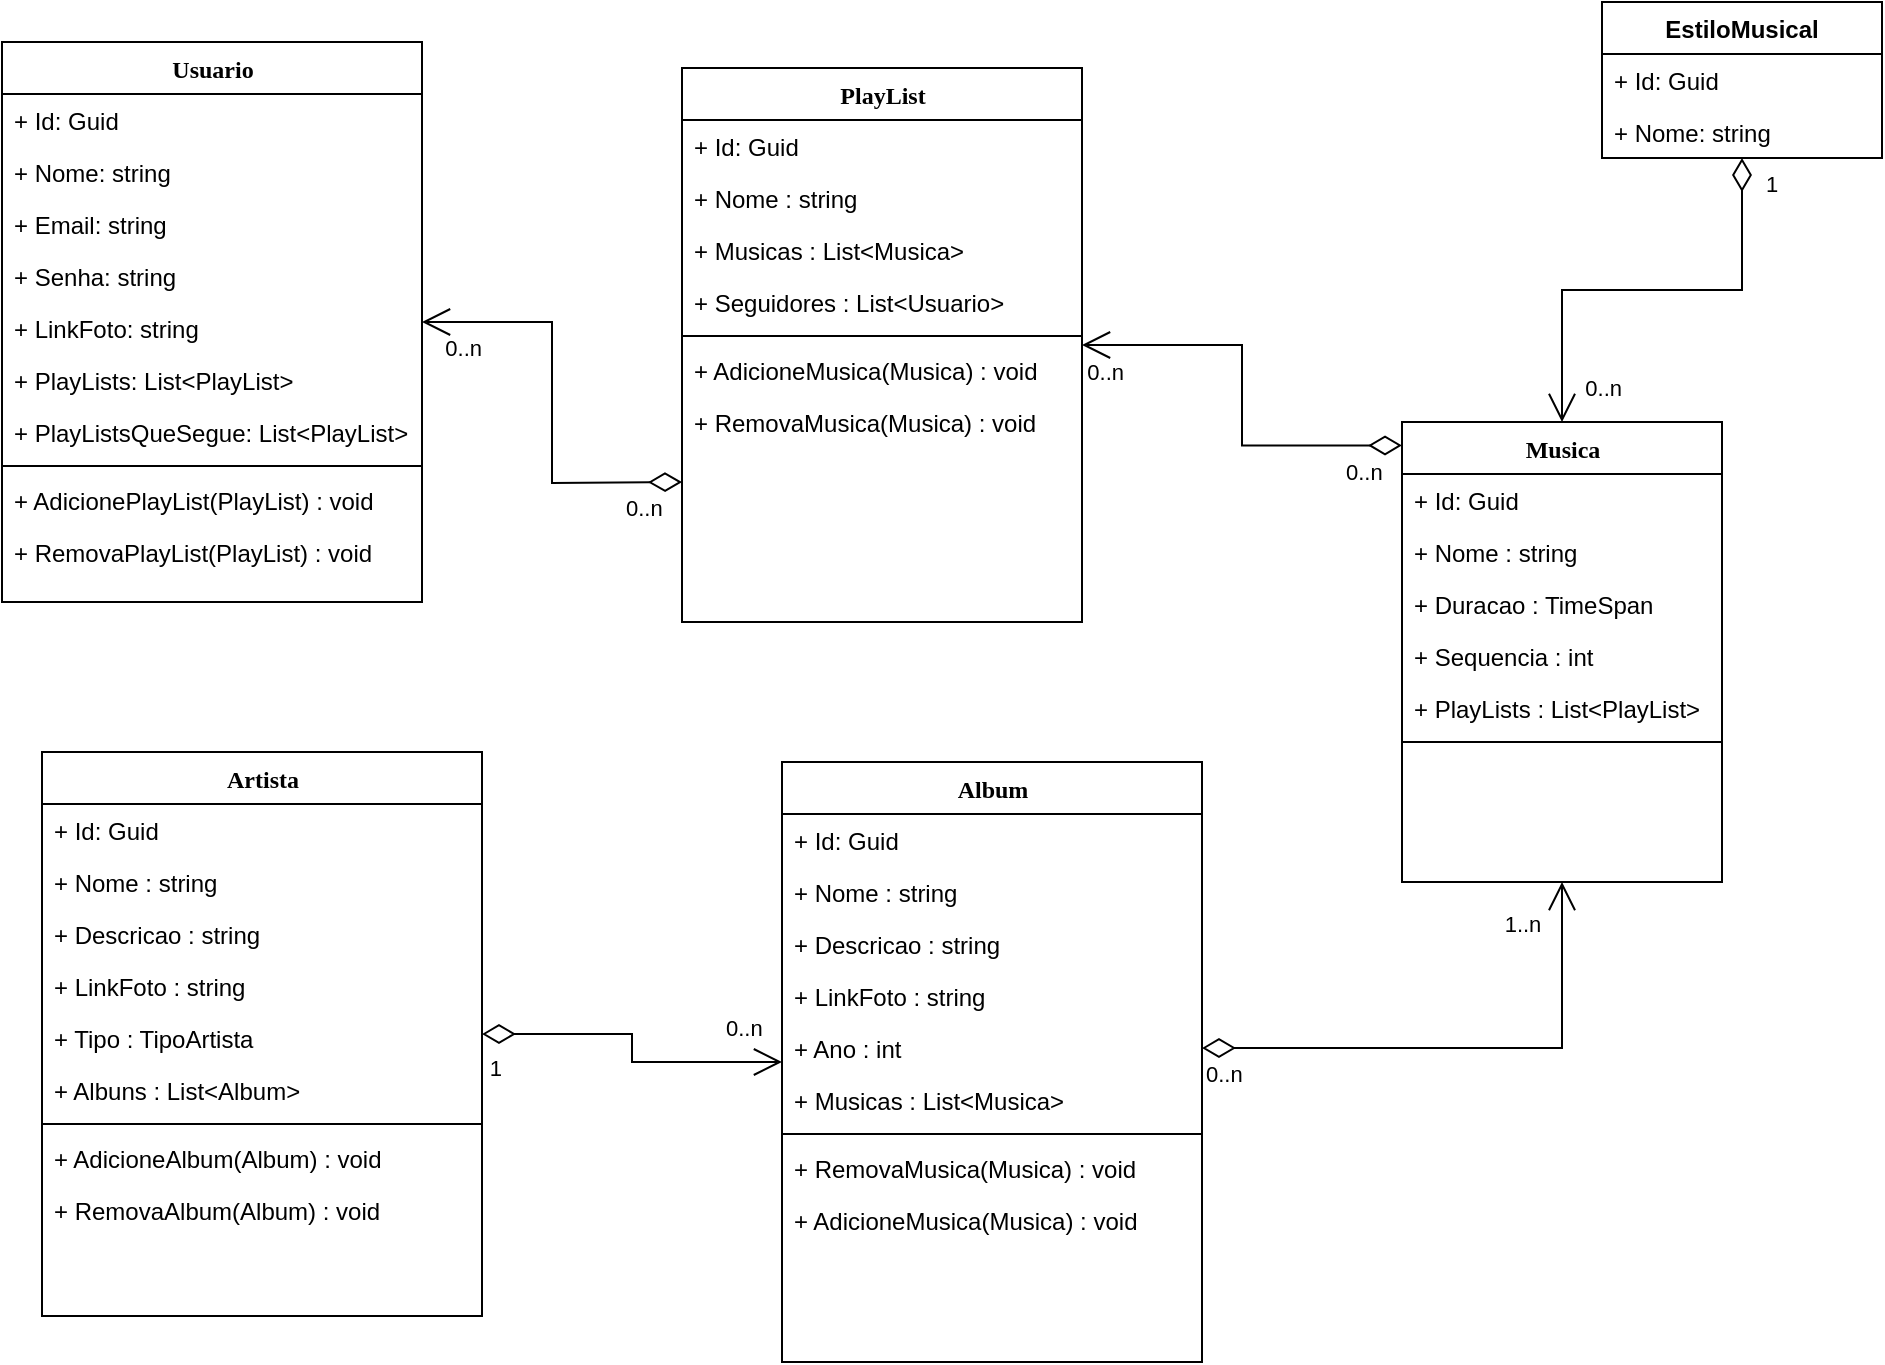 <mxfile version="20.0.1" type="google"><diagram name="Page-1" id="9f46799a-70d6-7492-0946-bef42562c5a5"><mxGraphModel grid="1" page="1" gridSize="10" guides="1" tooltips="1" connect="1" arrows="1" fold="1" pageScale="1" pageWidth="1100" pageHeight="850" background="none" math="0" shadow="0"><root><mxCell id="0"/><mxCell id="1" parent="0"/><mxCell id="78961159f06e98e8-17" value="Usuario" style="swimlane;html=1;fontStyle=1;align=center;verticalAlign=top;childLayout=stackLayout;horizontal=1;startSize=26;horizontalStack=0;resizeParent=1;resizeLast=0;collapsible=1;marginBottom=0;swimlaneFillColor=#ffffff;rounded=0;shadow=0;comic=0;labelBackgroundColor=none;strokeWidth=1;fillColor=none;fontFamily=Verdana;fontSize=12" vertex="1" parent="1"><mxGeometry x="90" y="70" width="210" height="280" as="geometry"/></mxCell><mxCell id="78961159f06e98e8-21" value="&lt;span style=&quot;&quot;&gt;+ Id: Guid&lt;/span&gt;" style="text;html=1;strokeColor=none;fillColor=none;align=left;verticalAlign=top;spacingLeft=4;spacingRight=4;whiteSpace=wrap;overflow=hidden;rotatable=0;points=[[0,0.5],[1,0.5]];portConstraint=eastwest;" vertex="1" parent="78961159f06e98e8-17"><mxGeometry y="26" width="210" height="26" as="geometry"/></mxCell><mxCell id="78961159f06e98e8-23" value="+ Nome: string" style="text;html=1;strokeColor=none;fillColor=none;align=left;verticalAlign=top;spacingLeft=4;spacingRight=4;whiteSpace=wrap;overflow=hidden;rotatable=0;points=[[0,0.5],[1,0.5]];portConstraint=eastwest;" vertex="1" parent="78961159f06e98e8-17"><mxGeometry y="52" width="210" height="26" as="geometry"/></mxCell><mxCell id="78961159f06e98e8-25" value="+ Email: string" style="text;html=1;strokeColor=none;fillColor=none;align=left;verticalAlign=top;spacingLeft=4;spacingRight=4;whiteSpace=wrap;overflow=hidden;rotatable=0;points=[[0,0.5],[1,0.5]];portConstraint=eastwest;" vertex="1" parent="78961159f06e98e8-17"><mxGeometry y="78" width="210" height="26" as="geometry"/></mxCell><mxCell id="78961159f06e98e8-26" value="+ Senha: string" style="text;html=1;strokeColor=none;fillColor=none;align=left;verticalAlign=top;spacingLeft=4;spacingRight=4;whiteSpace=wrap;overflow=hidden;rotatable=0;points=[[0,0.5],[1,0.5]];portConstraint=eastwest;" vertex="1" parent="78961159f06e98e8-17"><mxGeometry y="104" width="210" height="26" as="geometry"/></mxCell><mxCell id="78961159f06e98e8-24" value="+ LinkFoto: string" style="text;html=1;strokeColor=none;fillColor=none;align=left;verticalAlign=top;spacingLeft=4;spacingRight=4;whiteSpace=wrap;overflow=hidden;rotatable=0;points=[[0,0.5],[1,0.5]];portConstraint=eastwest;" vertex="1" parent="78961159f06e98e8-17"><mxGeometry y="130" width="210" height="26" as="geometry"/></mxCell><mxCell id="S0zHs87KiA6PrJQPkx54-1" value="+ PlayLists: List&amp;lt;PlayList&amp;gt;" style="text;html=1;strokeColor=none;fillColor=none;align=left;verticalAlign=top;spacingLeft=4;spacingRight=4;whiteSpace=wrap;overflow=hidden;rotatable=0;points=[[0,0.5],[1,0.5]];portConstraint=eastwest;" vertex="1" parent="78961159f06e98e8-17"><mxGeometry y="156" width="210" height="26" as="geometry"/></mxCell><mxCell id="kD-ZWgxhnwL_Tjfkwr7r-1" value="+ PlayListsQueSegue: List&amp;lt;PlayList&amp;gt;" style="text;html=1;strokeColor=none;fillColor=none;align=left;verticalAlign=top;spacingLeft=4;spacingRight=4;whiteSpace=wrap;overflow=hidden;rotatable=0;points=[[0,0.5],[1,0.5]];portConstraint=eastwest;" vertex="1" parent="78961159f06e98e8-17"><mxGeometry y="182" width="210" height="26" as="geometry"/></mxCell><mxCell id="78961159f06e98e8-19" value="" style="line;html=1;strokeWidth=1;fillColor=none;align=left;verticalAlign=middle;spacingTop=-1;spacingLeft=3;spacingRight=3;rotatable=0;labelPosition=right;points=[];portConstraint=eastwest;" vertex="1" parent="78961159f06e98e8-17"><mxGeometry y="208" width="210" height="8" as="geometry"/></mxCell><mxCell id="78961159f06e98e8-20" value="+ AdicionePlayList(PlayList) : void" style="text;html=1;strokeColor=none;fillColor=none;align=left;verticalAlign=top;spacingLeft=4;spacingRight=4;whiteSpace=wrap;overflow=hidden;rotatable=0;points=[[0,0.5],[1,0.5]];portConstraint=eastwest;" vertex="1" parent="78961159f06e98e8-17"><mxGeometry y="216" width="210" height="26" as="geometry"/></mxCell><mxCell id="S0zHs87KiA6PrJQPkx54-2" value="+ RemovaPlayList(PlayList) : void" style="text;html=1;strokeColor=none;fillColor=none;align=left;verticalAlign=top;spacingLeft=4;spacingRight=4;whiteSpace=wrap;overflow=hidden;rotatable=0;points=[[0,0.5],[1,0.5]];portConstraint=eastwest;" vertex="1" parent="78961159f06e98e8-17"><mxGeometry y="242" width="210" height="26" as="geometry"/></mxCell><mxCell id="78961159f06e98e8-30" value="PlayList" style="swimlane;html=1;fontStyle=1;align=center;verticalAlign=top;childLayout=stackLayout;horizontal=1;startSize=26;horizontalStack=0;resizeParent=1;resizeLast=0;collapsible=1;marginBottom=0;swimlaneFillColor=#ffffff;rounded=0;shadow=0;comic=0;labelBackgroundColor=none;strokeWidth=1;fillColor=none;fontFamily=Verdana;fontSize=12" vertex="1" parent="1"><mxGeometry x="430" y="83" width="200" height="277" as="geometry"/></mxCell><mxCell id="78961159f06e98e8-31" value="&lt;span style=&quot;&quot;&gt;+ Id: Guid&lt;/span&gt;" style="text;html=1;strokeColor=none;fillColor=none;align=left;verticalAlign=top;spacingLeft=4;spacingRight=4;whiteSpace=wrap;overflow=hidden;rotatable=0;points=[[0,0.5],[1,0.5]];portConstraint=eastwest;" vertex="1" parent="78961159f06e98e8-30"><mxGeometry y="26" width="200" height="26" as="geometry"/></mxCell><mxCell id="78961159f06e98e8-32" value="+ Nome : string" style="text;html=1;strokeColor=none;fillColor=none;align=left;verticalAlign=top;spacingLeft=4;spacingRight=4;whiteSpace=wrap;overflow=hidden;rotatable=0;points=[[0,0.5],[1,0.5]];portConstraint=eastwest;" vertex="1" parent="78961159f06e98e8-30"><mxGeometry y="52" width="200" height="26" as="geometry"/></mxCell><mxCell id="78961159f06e98e8-33" value="+ Musicas : List&amp;lt;Musica&amp;gt;" style="text;html=1;strokeColor=none;fillColor=none;align=left;verticalAlign=top;spacingLeft=4;spacingRight=4;whiteSpace=wrap;overflow=hidden;rotatable=0;points=[[0,0.5],[1,0.5]];portConstraint=eastwest;" vertex="1" parent="78961159f06e98e8-30"><mxGeometry y="78" width="200" height="26" as="geometry"/></mxCell><mxCell id="kD-ZWgxhnwL_Tjfkwr7r-2" value="+&amp;nbsp;Seguidores : List&amp;lt;Usuario&amp;gt;" style="text;html=1;strokeColor=none;fillColor=none;align=left;verticalAlign=top;spacingLeft=4;spacingRight=4;whiteSpace=wrap;overflow=hidden;rotatable=0;points=[[0,0.5],[1,0.5]];portConstraint=eastwest;" vertex="1" parent="78961159f06e98e8-30"><mxGeometry y="104" width="200" height="26" as="geometry"/></mxCell><mxCell id="78961159f06e98e8-38" value="" style="line;html=1;strokeWidth=1;fillColor=none;align=left;verticalAlign=middle;spacingTop=-1;spacingLeft=3;spacingRight=3;rotatable=0;labelPosition=right;points=[];portConstraint=eastwest;" vertex="1" parent="78961159f06e98e8-30"><mxGeometry y="130" width="200" height="8" as="geometry"/></mxCell><mxCell id="78961159f06e98e8-40" value="+ AdicioneMusica(Musica) : void" style="text;html=1;strokeColor=none;fillColor=none;align=left;verticalAlign=top;spacingLeft=4;spacingRight=4;whiteSpace=wrap;overflow=hidden;rotatable=0;points=[[0,0.5],[1,0.5]];portConstraint=eastwest;" vertex="1" parent="78961159f06e98e8-30"><mxGeometry y="138" width="200" height="26" as="geometry"/></mxCell><mxCell id="78961159f06e98e8-42" value="+ RemovaMusica(Musica) : void" style="text;html=1;strokeColor=none;fillColor=none;align=left;verticalAlign=top;spacingLeft=4;spacingRight=4;whiteSpace=wrap;overflow=hidden;rotatable=0;points=[[0,0.5],[1,0.5]];portConstraint=eastwest;" vertex="1" parent="78961159f06e98e8-30"><mxGeometry y="164" width="200" height="26" as="geometry"/></mxCell><mxCell id="S0zHs87KiA6PrJQPkx54-32" value="" style="endArrow=open;html=1;endSize=12;startArrow=diamondThin;startSize=14;startFill=0;edgeStyle=orthogonalEdgeStyle;rounded=0;" edge="1" parent="78961159f06e98e8-30" target="78961159f06e98e8-17"><mxGeometry relative="1" as="geometry"><mxPoint y="207" as="sourcePoint"/><mxPoint x="160" y="207" as="targetPoint"/></mxGeometry></mxCell><mxCell id="S0zHs87KiA6PrJQPkx54-33" value="0..n" style="edgeLabel;resizable=0;html=1;align=left;verticalAlign=top;" connectable="0" vertex="1" parent="S0zHs87KiA6PrJQPkx54-32"><mxGeometry x="-1" relative="1" as="geometry"><mxPoint x="-30" as="offset"/></mxGeometry></mxCell><mxCell id="S0zHs87KiA6PrJQPkx54-34" value="0..n" style="edgeLabel;resizable=0;html=1;align=right;verticalAlign=top;" connectable="0" vertex="1" parent="S0zHs87KiA6PrJQPkx54-32"><mxGeometry x="1" relative="1" as="geometry"><mxPoint x="30" as="offset"/></mxGeometry></mxCell><mxCell id="78961159f06e98e8-43" value="Musica" style="swimlane;html=1;fontStyle=1;align=center;verticalAlign=top;childLayout=stackLayout;horizontal=1;startSize=26;horizontalStack=0;resizeParent=1;resizeLast=0;collapsible=1;marginBottom=0;swimlaneFillColor=#ffffff;rounded=0;shadow=0;comic=0;labelBackgroundColor=none;strokeWidth=1;fillColor=none;fontFamily=Verdana;fontSize=12" vertex="1" parent="1"><mxGeometry x="790" y="260" width="160" height="230" as="geometry"/></mxCell><mxCell id="78961159f06e98e8-44" value="&lt;span style=&quot;&quot;&gt;+ Id: Guid&lt;/span&gt;" style="text;html=1;strokeColor=none;fillColor=none;align=left;verticalAlign=top;spacingLeft=4;spacingRight=4;whiteSpace=wrap;overflow=hidden;rotatable=0;points=[[0,0.5],[1,0.5]];portConstraint=eastwest;" vertex="1" parent="78961159f06e98e8-43"><mxGeometry y="26" width="160" height="26" as="geometry"/></mxCell><mxCell id="78961159f06e98e8-45" value="+ Nome : string" style="text;html=1;strokeColor=none;fillColor=none;align=left;verticalAlign=top;spacingLeft=4;spacingRight=4;whiteSpace=wrap;overflow=hidden;rotatable=0;points=[[0,0.5],[1,0.5]];portConstraint=eastwest;" vertex="1" parent="78961159f06e98e8-43"><mxGeometry y="52" width="160" height="26" as="geometry"/></mxCell><mxCell id="78961159f06e98e8-49" value="+ Duracao : TimeSpan" style="text;html=1;strokeColor=none;fillColor=none;align=left;verticalAlign=top;spacingLeft=4;spacingRight=4;whiteSpace=wrap;overflow=hidden;rotatable=0;points=[[0,0.5],[1,0.5]];portConstraint=eastwest;" vertex="1" parent="78961159f06e98e8-43"><mxGeometry y="78" width="160" height="26" as="geometry"/></mxCell><mxCell id="78961159f06e98e8-50" value="+ Sequencia : int" style="text;html=1;strokeColor=none;fillColor=none;align=left;verticalAlign=top;spacingLeft=4;spacingRight=4;whiteSpace=wrap;overflow=hidden;rotatable=0;points=[[0,0.5],[1,0.5]];portConstraint=eastwest;" vertex="1" parent="78961159f06e98e8-43"><mxGeometry y="104" width="160" height="26" as="geometry"/></mxCell><mxCell id="TB3VBGgmnohtE-Ju5rbv-9" value="+ PlayLists : List&amp;lt;PlayList&amp;gt;" style="text;html=1;strokeColor=none;fillColor=none;align=left;verticalAlign=top;spacingLeft=4;spacingRight=4;whiteSpace=wrap;overflow=hidden;rotatable=0;points=[[0,0.5],[1,0.5]];portConstraint=eastwest;" vertex="1" parent="78961159f06e98e8-43"><mxGeometry y="130" width="160" height="26" as="geometry"/></mxCell><mxCell id="78961159f06e98e8-51" value="" style="line;html=1;strokeWidth=1;fillColor=none;align=left;verticalAlign=middle;spacingTop=-1;spacingLeft=3;spacingRight=3;rotatable=0;labelPosition=right;points=[];portConstraint=eastwest;" vertex="1" parent="78961159f06e98e8-43"><mxGeometry y="156" width="160" height="8" as="geometry"/></mxCell><mxCell id="78961159f06e98e8-56" value="Album" style="swimlane;html=1;fontStyle=1;align=center;verticalAlign=top;childLayout=stackLayout;horizontal=1;startSize=26;horizontalStack=0;resizeParent=1;resizeLast=0;collapsible=1;marginBottom=0;swimlaneFillColor=#ffffff;rounded=0;shadow=0;comic=0;labelBackgroundColor=none;strokeWidth=1;fillColor=none;fontFamily=Verdana;fontSize=12" vertex="1" parent="1"><mxGeometry x="480" y="430" width="210" height="300" as="geometry"/></mxCell><mxCell id="78961159f06e98e8-57" value="&lt;span style=&quot;&quot;&gt;+ Id: Guid&lt;/span&gt;" style="text;html=1;strokeColor=none;fillColor=none;align=left;verticalAlign=top;spacingLeft=4;spacingRight=4;whiteSpace=wrap;overflow=hidden;rotatable=0;points=[[0,0.5],[1,0.5]];portConstraint=eastwest;" vertex="1" parent="78961159f06e98e8-56"><mxGeometry y="26" width="210" height="26" as="geometry"/></mxCell><mxCell id="78961159f06e98e8-58" value="+ Nome : string" style="text;html=1;strokeColor=none;fillColor=none;align=left;verticalAlign=top;spacingLeft=4;spacingRight=4;whiteSpace=wrap;overflow=hidden;rotatable=0;points=[[0,0.5],[1,0.5]];portConstraint=eastwest;" vertex="1" parent="78961159f06e98e8-56"><mxGeometry y="52" width="210" height="26" as="geometry"/></mxCell><mxCell id="78961159f06e98e8-59" value="+ Descricao : string" style="text;html=1;strokeColor=none;fillColor=none;align=left;verticalAlign=top;spacingLeft=4;spacingRight=4;whiteSpace=wrap;overflow=hidden;rotatable=0;points=[[0,0.5],[1,0.5]];portConstraint=eastwest;" vertex="1" parent="78961159f06e98e8-56"><mxGeometry y="78" width="210" height="26" as="geometry"/></mxCell><mxCell id="78961159f06e98e8-60" value="+ LinkFoto : string" style="text;html=1;strokeColor=none;fillColor=none;align=left;verticalAlign=top;spacingLeft=4;spacingRight=4;whiteSpace=wrap;overflow=hidden;rotatable=0;points=[[0,0.5],[1,0.5]];portConstraint=eastwest;" vertex="1" parent="78961159f06e98e8-56"><mxGeometry y="104" width="210" height="26" as="geometry"/></mxCell><mxCell id="78961159f06e98e8-61" value="+ Ano : int" style="text;html=1;strokeColor=none;fillColor=none;align=left;verticalAlign=top;spacingLeft=4;spacingRight=4;whiteSpace=wrap;overflow=hidden;rotatable=0;points=[[0,0.5],[1,0.5]];portConstraint=eastwest;" vertex="1" parent="78961159f06e98e8-56"><mxGeometry y="130" width="210" height="26" as="geometry"/></mxCell><mxCell id="78961159f06e98e8-62" value="+ Musicas : List&amp;lt;Musica&amp;gt;" style="text;html=1;strokeColor=none;fillColor=none;align=left;verticalAlign=top;spacingLeft=4;spacingRight=4;whiteSpace=wrap;overflow=hidden;rotatable=0;points=[[0,0.5],[1,0.5]];portConstraint=eastwest;" vertex="1" parent="78961159f06e98e8-56"><mxGeometry y="156" width="210" height="26" as="geometry"/></mxCell><mxCell id="78961159f06e98e8-64" value="" style="line;html=1;strokeWidth=1;fillColor=none;align=left;verticalAlign=middle;spacingTop=-1;spacingLeft=3;spacingRight=3;rotatable=0;labelPosition=right;points=[];portConstraint=eastwest;" vertex="1" parent="78961159f06e98e8-56"><mxGeometry y="182" width="210" height="8" as="geometry"/></mxCell><mxCell id="S0zHs87KiA6PrJQPkx54-7" value="+ RemovaMusica(Musica) : void" style="text;html=1;strokeColor=none;fillColor=none;align=left;verticalAlign=top;spacingLeft=4;spacingRight=4;whiteSpace=wrap;overflow=hidden;rotatable=0;points=[[0,0.5],[1,0.5]];portConstraint=eastwest;" vertex="1" parent="78961159f06e98e8-56"><mxGeometry y="190" width="210" height="26" as="geometry"/></mxCell><mxCell id="S0zHs87KiA6PrJQPkx54-6" value="+ AdicioneMusica(Musica) : void" style="text;html=1;strokeColor=none;fillColor=none;align=left;verticalAlign=top;spacingLeft=4;spacingRight=4;whiteSpace=wrap;overflow=hidden;rotatable=0;points=[[0,0.5],[1,0.5]];portConstraint=eastwest;" vertex="1" parent="78961159f06e98e8-56"><mxGeometry y="216" width="210" height="26" as="geometry"/></mxCell><mxCell id="S0zHs87KiA6PrJQPkx54-9" value="Artista" style="swimlane;html=1;fontStyle=1;align=center;verticalAlign=top;childLayout=stackLayout;horizontal=1;startSize=26;horizontalStack=0;resizeParent=1;resizeLast=0;collapsible=1;marginBottom=0;swimlaneFillColor=#ffffff;rounded=0;shadow=0;comic=0;labelBackgroundColor=none;strokeWidth=1;fillColor=none;fontFamily=Verdana;fontSize=12" vertex="1" parent="1"><mxGeometry x="110" y="425" width="220" height="282" as="geometry"/></mxCell><mxCell id="S0zHs87KiA6PrJQPkx54-10" value="&lt;span style=&quot;&quot;&gt;+ Id: Guid&lt;/span&gt;" style="text;html=1;strokeColor=none;fillColor=none;align=left;verticalAlign=top;spacingLeft=4;spacingRight=4;whiteSpace=wrap;overflow=hidden;rotatable=0;points=[[0,0.5],[1,0.5]];portConstraint=eastwest;" vertex="1" parent="S0zHs87KiA6PrJQPkx54-9"><mxGeometry y="26" width="220" height="26" as="geometry"/></mxCell><mxCell id="S0zHs87KiA6PrJQPkx54-11" value="+ Nome : string" style="text;html=1;strokeColor=none;fillColor=none;align=left;verticalAlign=top;spacingLeft=4;spacingRight=4;whiteSpace=wrap;overflow=hidden;rotatable=0;points=[[0,0.5],[1,0.5]];portConstraint=eastwest;" vertex="1" parent="S0zHs87KiA6PrJQPkx54-9"><mxGeometry y="52" width="220" height="26" as="geometry"/></mxCell><mxCell id="S0zHs87KiA6PrJQPkx54-12" value="+ Descricao : string" style="text;html=1;strokeColor=none;fillColor=none;align=left;verticalAlign=top;spacingLeft=4;spacingRight=4;whiteSpace=wrap;overflow=hidden;rotatable=0;points=[[0,0.5],[1,0.5]];portConstraint=eastwest;" vertex="1" parent="S0zHs87KiA6PrJQPkx54-9"><mxGeometry y="78" width="220" height="26" as="geometry"/></mxCell><mxCell id="S0zHs87KiA6PrJQPkx54-13" value="+ LinkFoto : string" style="text;html=1;strokeColor=none;fillColor=none;align=left;verticalAlign=top;spacingLeft=4;spacingRight=4;whiteSpace=wrap;overflow=hidden;rotatable=0;points=[[0,0.5],[1,0.5]];portConstraint=eastwest;" vertex="1" parent="S0zHs87KiA6PrJQPkx54-9"><mxGeometry y="104" width="220" height="26" as="geometry"/></mxCell><mxCell id="S0zHs87KiA6PrJQPkx54-17" value="+ Tipo : TipoArtista" style="text;html=1;strokeColor=none;fillColor=none;align=left;verticalAlign=top;spacingLeft=4;spacingRight=4;whiteSpace=wrap;overflow=hidden;rotatable=0;points=[[0,0.5],[1,0.5]];portConstraint=eastwest;" vertex="1" parent="S0zHs87KiA6PrJQPkx54-9"><mxGeometry y="130" width="220" height="26" as="geometry"/></mxCell><mxCell id="S0zHs87KiA6PrJQPkx54-18" value="+ Albuns : List&amp;lt;Album&amp;gt;" style="text;html=1;strokeColor=none;fillColor=none;align=left;verticalAlign=top;spacingLeft=4;spacingRight=4;whiteSpace=wrap;overflow=hidden;rotatable=0;points=[[0,0.5],[1,0.5]];portConstraint=eastwest;" vertex="1" parent="S0zHs87KiA6PrJQPkx54-9"><mxGeometry y="156" width="220" height="26" as="geometry"/></mxCell><mxCell id="S0zHs87KiA6PrJQPkx54-14" value="" style="line;html=1;strokeWidth=1;fillColor=none;align=left;verticalAlign=middle;spacingTop=-1;spacingLeft=3;spacingRight=3;rotatable=0;labelPosition=right;points=[];portConstraint=eastwest;" vertex="1" parent="S0zHs87KiA6PrJQPkx54-9"><mxGeometry y="182" width="220" height="8" as="geometry"/></mxCell><mxCell id="S0zHs87KiA6PrJQPkx54-23" value="+ AdicioneAlbum(Album) : void" style="text;html=1;strokeColor=none;fillColor=none;align=left;verticalAlign=top;spacingLeft=4;spacingRight=4;whiteSpace=wrap;overflow=hidden;rotatable=0;points=[[0,0.5],[1,0.5]];portConstraint=eastwest;" vertex="1" parent="S0zHs87KiA6PrJQPkx54-9"><mxGeometry y="190" width="220" height="26" as="geometry"/></mxCell><mxCell id="S0zHs87KiA6PrJQPkx54-24" value="+ RemovaAlbum(Album) : void" style="text;html=1;strokeColor=none;fillColor=none;align=left;verticalAlign=top;spacingLeft=4;spacingRight=4;whiteSpace=wrap;overflow=hidden;rotatable=0;points=[[0,0.5],[1,0.5]];portConstraint=eastwest;" vertex="1" parent="S0zHs87KiA6PrJQPkx54-9"><mxGeometry y="216" width="220" height="26" as="geometry"/></mxCell><mxCell id="S0zHs87KiA6PrJQPkx54-35" value="" style="endArrow=open;html=1;endSize=12;startArrow=diamondThin;startSize=14;startFill=0;edgeStyle=orthogonalEdgeStyle;rounded=0;exitX=0;exitY=0.051;exitDx=0;exitDy=0;exitPerimeter=0;" edge="1" parent="1" source="78961159f06e98e8-43" target="78961159f06e98e8-30"><mxGeometry relative="1" as="geometry"><mxPoint x="810" y="350" as="sourcePoint"/><mxPoint x="970" y="350" as="targetPoint"/></mxGeometry></mxCell><mxCell id="S0zHs87KiA6PrJQPkx54-36" value="0..n" style="edgeLabel;resizable=0;html=1;align=left;verticalAlign=top;" connectable="0" vertex="1" parent="S0zHs87KiA6PrJQPkx54-35"><mxGeometry x="-1" relative="1" as="geometry"><mxPoint x="-30" as="offset"/></mxGeometry></mxCell><mxCell id="S0zHs87KiA6PrJQPkx54-37" value="0..n&lt;br&gt;" style="edgeLabel;resizable=0;html=1;align=right;verticalAlign=top;" connectable="0" vertex="1" parent="S0zHs87KiA6PrJQPkx54-35"><mxGeometry x="1" relative="1" as="geometry"><mxPoint x="21" as="offset"/></mxGeometry></mxCell><mxCell id="S0zHs87KiA6PrJQPkx54-38" value="" style="endArrow=open;html=1;endSize=12;startArrow=diamondThin;startSize=14;startFill=0;edgeStyle=orthogonalEdgeStyle;rounded=0;entryX=0.5;entryY=1;entryDx=0;entryDy=0;exitX=1;exitY=0.5;exitDx=0;exitDy=0;" edge="1" parent="1" source="78961159f06e98e8-61" target="78961159f06e98e8-43"><mxGeometry relative="1" as="geometry"><mxPoint x="670" y="540" as="sourcePoint"/><mxPoint x="830" y="540" as="targetPoint"/></mxGeometry></mxCell><mxCell id="S0zHs87KiA6PrJQPkx54-39" value="0..n" style="edgeLabel;resizable=0;html=1;align=left;verticalAlign=top;" connectable="0" vertex="1" parent="S0zHs87KiA6PrJQPkx54-38"><mxGeometry x="-1" relative="1" as="geometry"/></mxCell><mxCell id="S0zHs87KiA6PrJQPkx54-41" value="1..n" style="edgeLabel;html=1;align=center;verticalAlign=middle;resizable=0;points=[];" connectable="0" vertex="1" parent="S0zHs87KiA6PrJQPkx54-38"><mxGeometry x="0.908" relative="1" as="geometry"><mxPoint x="-20" y="9" as="offset"/></mxGeometry></mxCell><mxCell id="S0zHs87KiA6PrJQPkx54-42" value="" style="endArrow=open;html=1;endSize=12;startArrow=diamondThin;startSize=14;startFill=0;edgeStyle=orthogonalEdgeStyle;rounded=0;" edge="1" parent="1" source="S0zHs87KiA6PrJQPkx54-9" target="78961159f06e98e8-56"><mxGeometry x="-0.268" y="-14" relative="1" as="geometry"><mxPoint x="370" y="440" as="sourcePoint"/><mxPoint x="530" y="440" as="targetPoint"/><mxPoint as="offset"/></mxGeometry></mxCell><mxCell id="S0zHs87KiA6PrJQPkx54-43" value="0..n" style="edgeLabel;resizable=0;html=1;align=left;verticalAlign=top;" connectable="0" vertex="1" parent="S0zHs87KiA6PrJQPkx54-42"><mxGeometry x="-1" relative="1" as="geometry"><mxPoint x="120" y="-16" as="offset"/></mxGeometry></mxCell><mxCell id="S0zHs87KiA6PrJQPkx54-44" value="1" style="edgeLabel;resizable=0;html=1;align=right;verticalAlign=top;" connectable="0" vertex="1" parent="S0zHs87KiA6PrJQPkx54-42"><mxGeometry x="1" relative="1" as="geometry"><mxPoint x="-140" y="-10" as="offset"/></mxGeometry></mxCell><mxCell id="TB3VBGgmnohtE-Ju5rbv-1" value="EstiloMusical" style="swimlane;fontStyle=1;childLayout=stackLayout;horizontal=1;startSize=26;fillColor=none;horizontalStack=0;resizeParent=1;resizeParentMax=0;resizeLast=0;collapsible=1;marginBottom=0;" vertex="1" parent="1"><mxGeometry x="890" y="50" width="140" height="78" as="geometry"/></mxCell><mxCell id="TB3VBGgmnohtE-Ju5rbv-2" value="+ Id: Guid" style="text;strokeColor=none;fillColor=none;align=left;verticalAlign=top;spacingLeft=4;spacingRight=4;overflow=hidden;rotatable=0;points=[[0,0.5],[1,0.5]];portConstraint=eastwest;" vertex="1" parent="TB3VBGgmnohtE-Ju5rbv-1"><mxGeometry y="26" width="140" height="26" as="geometry"/></mxCell><mxCell id="TB3VBGgmnohtE-Ju5rbv-3" value="+ Nome: string" style="text;strokeColor=none;fillColor=none;align=left;verticalAlign=top;spacingLeft=4;spacingRight=4;overflow=hidden;rotatable=0;points=[[0,0.5],[1,0.5]];portConstraint=eastwest;" vertex="1" parent="TB3VBGgmnohtE-Ju5rbv-1"><mxGeometry y="52" width="140" height="26" as="geometry"/></mxCell><mxCell id="TB3VBGgmnohtE-Ju5rbv-6" value="" style="endArrow=open;html=1;endSize=12;startArrow=diamondThin;startSize=14;startFill=0;edgeStyle=orthogonalEdgeStyle;rounded=0;" edge="1" parent="1" source="TB3VBGgmnohtE-Ju5rbv-1" target="78961159f06e98e8-43"><mxGeometry relative="1" as="geometry"><mxPoint x="1010" y="180" as="sourcePoint"/><mxPoint x="1060" y="222" as="targetPoint"/></mxGeometry></mxCell><mxCell id="TB3VBGgmnohtE-Ju5rbv-7" value="1" style="edgeLabel;resizable=0;html=1;align=left;verticalAlign=top;" connectable="0" vertex="1" parent="TB3VBGgmnohtE-Ju5rbv-6"><mxGeometry x="-1" relative="1" as="geometry"><mxPoint x="10" as="offset"/></mxGeometry></mxCell><mxCell id="TB3VBGgmnohtE-Ju5rbv-8" value="0..n" style="edgeLabel;resizable=0;html=1;align=right;verticalAlign=top;" connectable="0" vertex="1" parent="TB3VBGgmnohtE-Ju5rbv-6"><mxGeometry x="1" relative="1" as="geometry"><mxPoint x="30" y="-30" as="offset"/></mxGeometry></mxCell></root></mxGraphModel></diagram></mxfile>